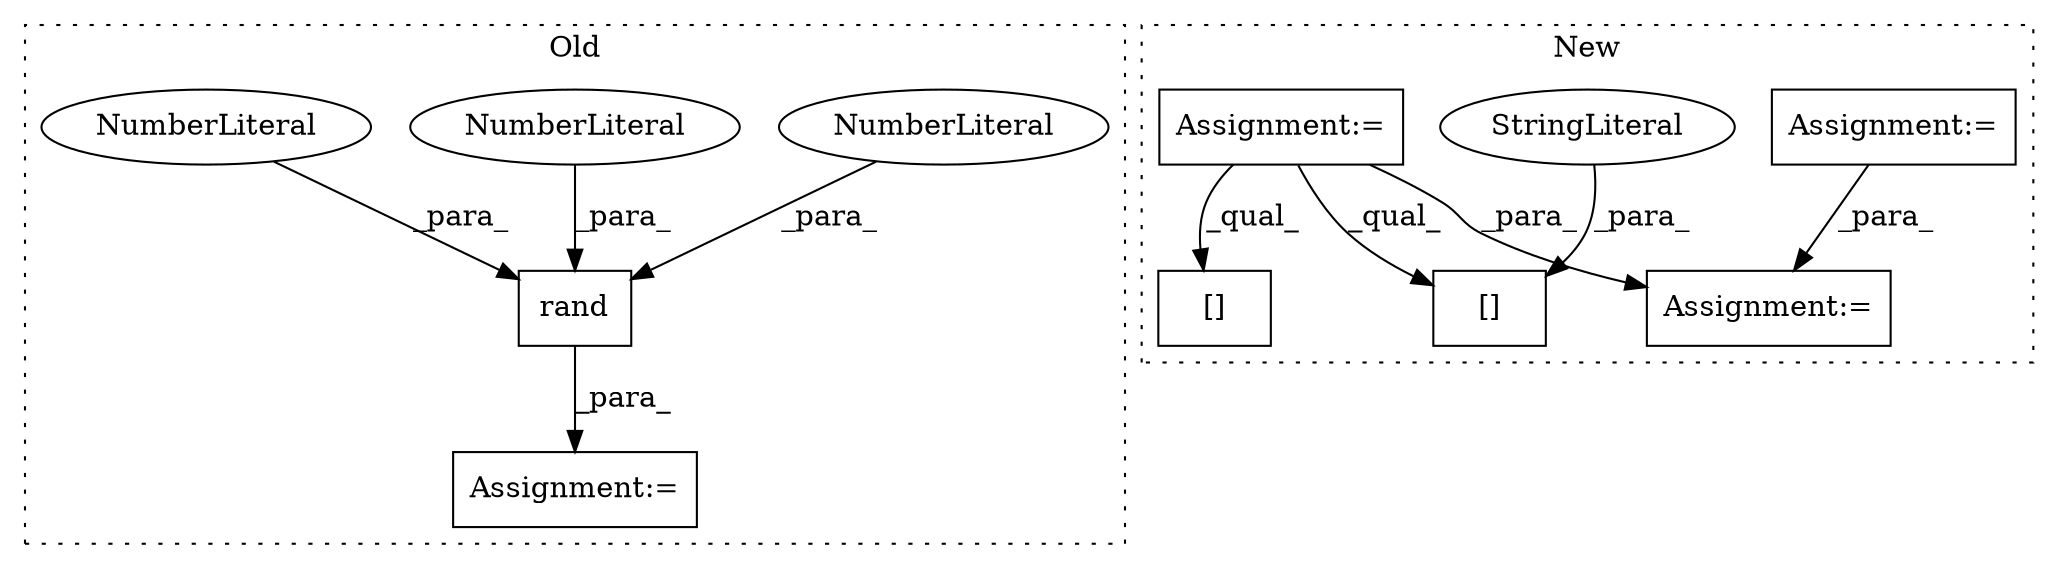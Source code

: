 digraph G {
subgraph cluster0 {
1 [label="rand" a="32" s="639,653" l="5,1" shape="box"];
4 [label="Assignment:=" a="7" s="632" l="1" shape="box"];
7 [label="NumberLiteral" a="34" s="644" l="1" shape="ellipse"];
8 [label="NumberLiteral" a="34" s="650" l="3" shape="ellipse"];
9 [label="NumberLiteral" a="34" s="646" l="3" shape="ellipse"];
label = "Old";
style="dotted";
}
subgraph cluster1 {
2 [label="[]" a="2" s="827,851" l="7,1" shape="box"];
3 [label="Assignment:=" a="7" s="751" l="1" shape="box"];
5 [label="Assignment:=" a="7" s="973" l="1" shape="box"];
6 [label="Assignment:=" a="7" s="924" l="1" shape="box"];
10 [label="[]" a="2" s="873,898" l="7,1" shape="box"];
11 [label="StringLiteral" a="45" s="880" l="18" shape="ellipse"];
label = "New";
style="dotted";
}
1 -> 4 [label="_para_"];
3 -> 10 [label="_qual_"];
3 -> 2 [label="_qual_"];
3 -> 5 [label="_para_"];
6 -> 5 [label="_para_"];
7 -> 1 [label="_para_"];
8 -> 1 [label="_para_"];
9 -> 1 [label="_para_"];
11 -> 10 [label="_para_"];
}